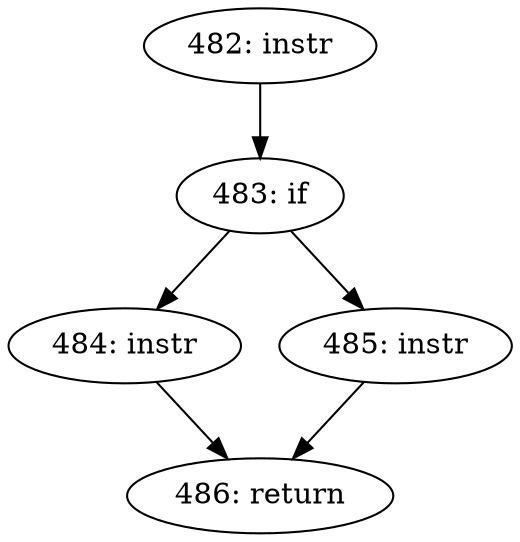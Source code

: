 digraph CFG_tcp_advance_highest_sack {
482 [label="482: instr"]
	482 -> 483
483 [label="483: if"]
	483 -> 484
	483 -> 485
484 [label="484: instr"]
	484 -> 486
485 [label="485: instr"]
	485 -> 486
486 [label="486: return"]
	
}
